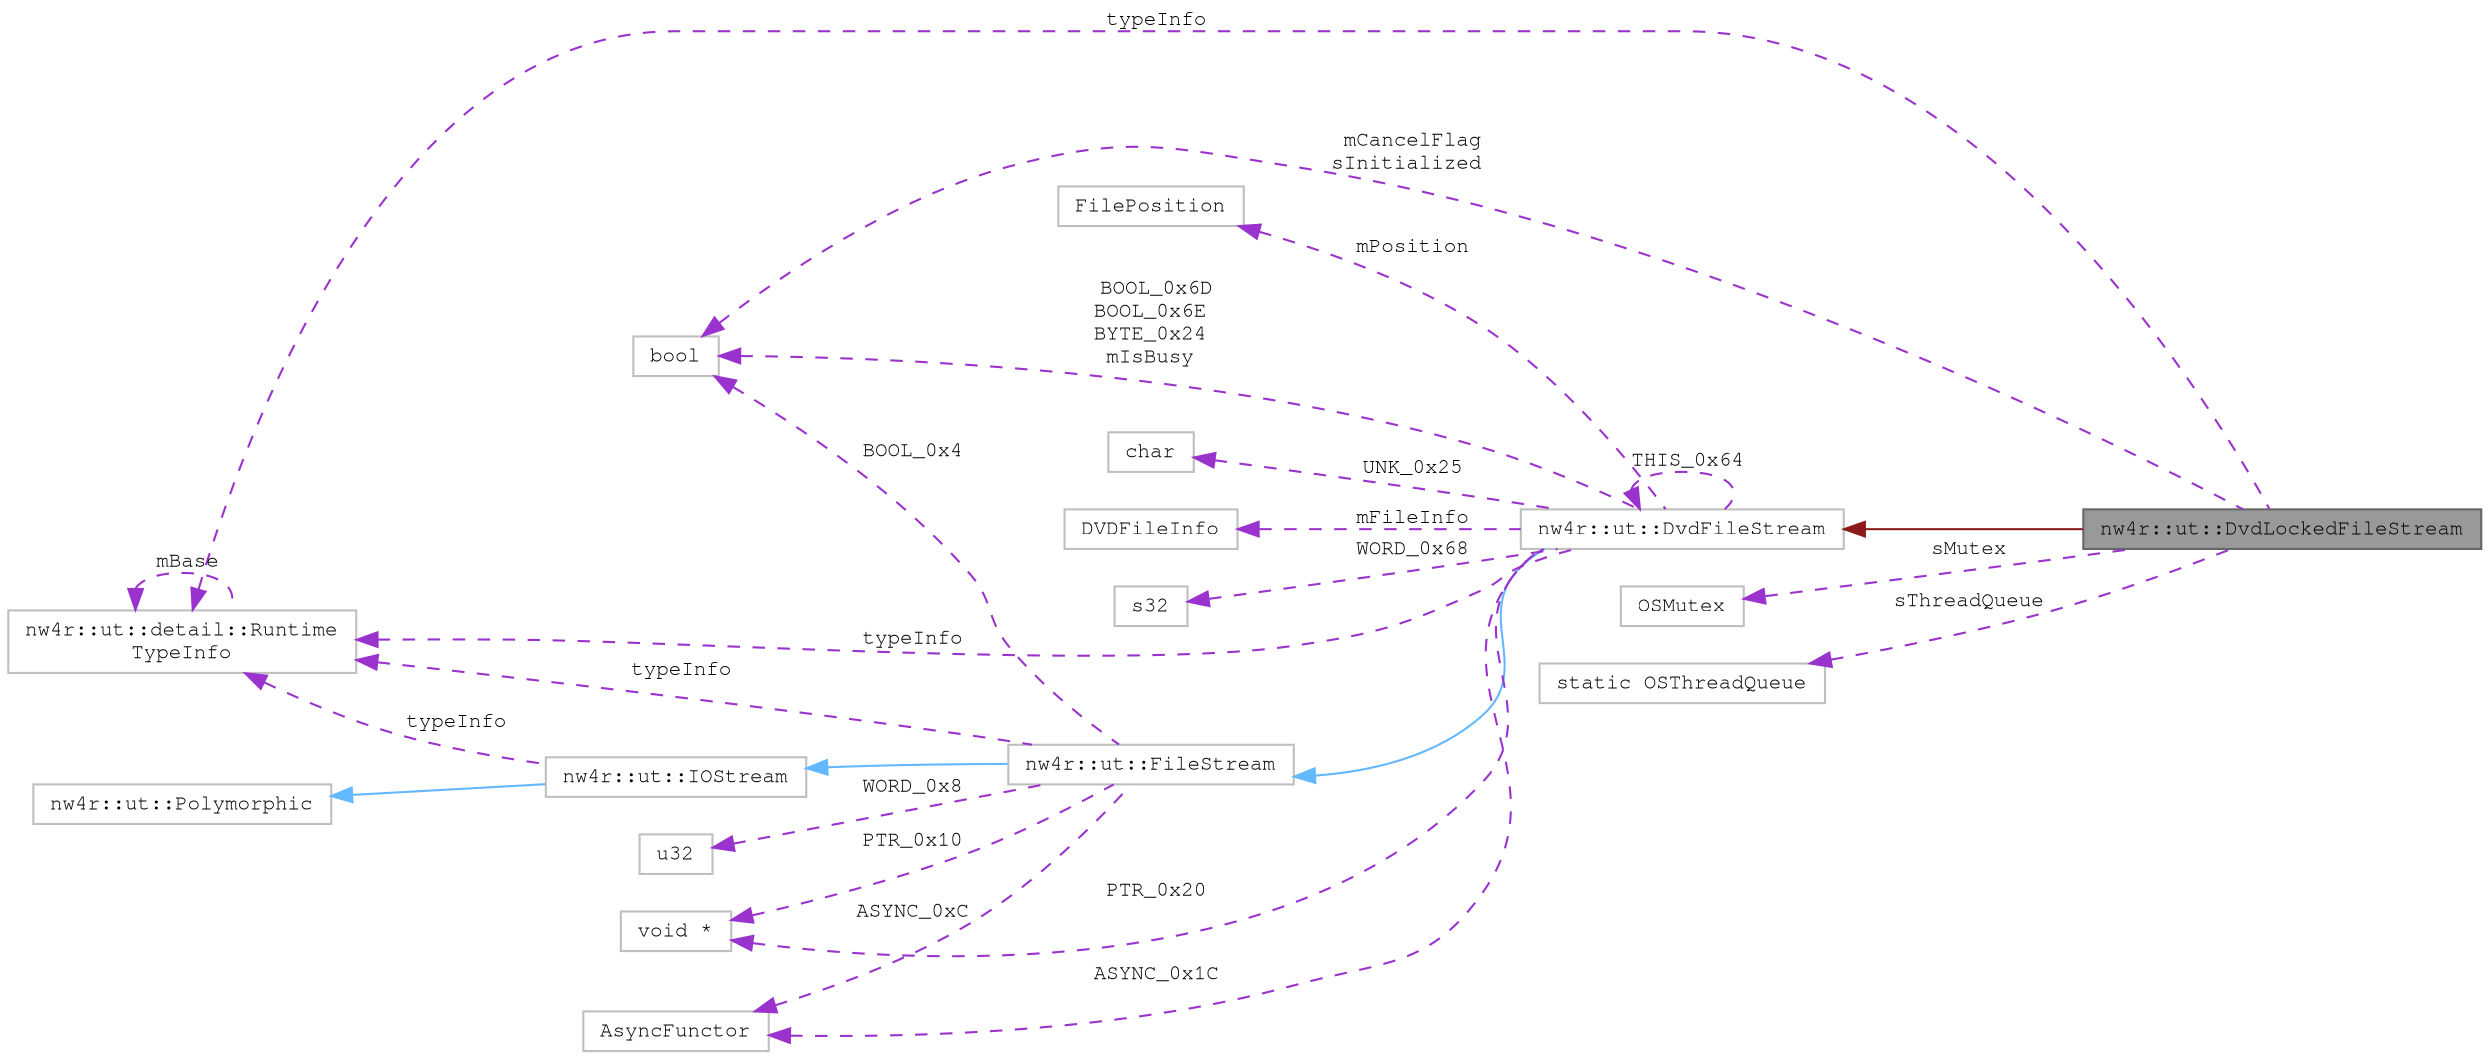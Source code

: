 digraph "nw4r::ut::DvdLockedFileStream"
{
 // LATEX_PDF_SIZE
  bgcolor="transparent";
  edge [fontname=FreeMono,fontsize=10,labelfontname=FreeMono,labelfontsize=10];
  node [fontname=FreeMono,fontsize=10,shape=box,height=0.2,width=0.4];
  rankdir="LR";
  Node1 [label="nw4r::ut::DvdLockedFileStream",height=0.2,width=0.4,color="gray40", fillcolor="grey60", style="filled", fontcolor="black",tooltip=" "];
  Node2 -> Node1 [dir="back",color="firebrick4",style="solid"];
  Node2 [label="nw4r::ut::DvdFileStream",height=0.2,width=0.4,color="grey75", fillcolor="white", style="filled",URL="$structnw4r_1_1ut_1_1_dvd_file_stream.html",tooltip=" "];
  Node3 -> Node2 [dir="back",color="steelblue1",style="solid"];
  Node3 [label="nw4r::ut::FileStream",height=0.2,width=0.4,color="grey75", fillcolor="white", style="filled",URL="$classnw4r_1_1ut_1_1_file_stream.html",tooltip=" "];
  Node4 -> Node3 [dir="back",color="steelblue1",style="solid"];
  Node4 [label="nw4r::ut::IOStream",height=0.2,width=0.4,color="grey75", fillcolor="white", style="filled",URL="$structnw4r_1_1ut_1_1_i_o_stream.html",tooltip=" "];
  Node5 -> Node4 [dir="back",color="steelblue1",style="solid"];
  Node5 [label="nw4r::ut::Polymorphic",height=0.2,width=0.4,color="grey75", fillcolor="white", style="filled",URL="$structnw4r_1_1ut_1_1_polymorphic.html",tooltip=" "];
  Node6 -> Node4 [dir="back",color="darkorchid3",style="dashed",label=" typeInfo" ];
  Node6 [label="nw4r::ut::detail::Runtime\lTypeInfo",height=0.2,width=0.4,color="grey75", fillcolor="white", style="filled",URL="$structnw4r_1_1ut_1_1detail_1_1_runtime_type_info.html",tooltip=" "];
  Node6 -> Node6 [dir="back",color="darkorchid3",style="dashed",label=" mBase" ];
  Node7 -> Node3 [dir="back",color="darkorchid3",style="dashed",label=" BOOL_0x4" ];
  Node7 [label="bool",height=0.2,width=0.4,color="grey75", fillcolor="white", style="filled",tooltip=" "];
  Node8 -> Node3 [dir="back",color="darkorchid3",style="dashed",label=" WORD_0x8" ];
  Node8 [label="u32",height=0.2,width=0.4,color="grey75", fillcolor="white", style="filled",tooltip=" "];
  Node9 -> Node3 [dir="back",color="darkorchid3",style="dashed",label=" ASYNC_0xC" ];
  Node9 [label="AsyncFunctor",height=0.2,width=0.4,color="grey75", fillcolor="white", style="filled",tooltip=" "];
  Node10 -> Node3 [dir="back",color="darkorchid3",style="dashed",label=" PTR_0x10" ];
  Node10 [label="void *",height=0.2,width=0.4,color="grey75", fillcolor="white", style="filled",tooltip=" "];
  Node6 -> Node3 [dir="back",color="darkorchid3",style="dashed",label=" typeInfo" ];
  Node11 -> Node2 [dir="back",color="darkorchid3",style="dashed",label=" mPosition" ];
  Node11 [label="FilePosition",height=0.2,width=0.4,color="grey75", fillcolor="white", style="filled",tooltip=" "];
  Node9 -> Node2 [dir="back",color="darkorchid3",style="dashed",label=" ASYNC_0x1C" ];
  Node10 -> Node2 [dir="back",color="darkorchid3",style="dashed",label=" PTR_0x20" ];
  Node7 -> Node2 [dir="back",color="darkorchid3",style="dashed",label=" BOOL_0x6D\nBOOL_0x6E\nBYTE_0x24\nmIsBusy" ];
  Node12 -> Node2 [dir="back",color="darkorchid3",style="dashed",label=" UNK_0x25" ];
  Node12 [label="char",height=0.2,width=0.4,color="grey75", fillcolor="white", style="filled",tooltip=" "];
  Node13 -> Node2 [dir="back",color="darkorchid3",style="dashed",label=" mFileInfo" ];
  Node13 [label="DVDFileInfo",height=0.2,width=0.4,color="grey75", fillcolor="white", style="filled",tooltip=" "];
  Node2 -> Node2 [dir="back",color="darkorchid3",style="dashed",label=" THIS_0x64" ];
  Node14 -> Node2 [dir="back",color="darkorchid3",style="dashed",label=" WORD_0x68" ];
  Node14 [label="s32",height=0.2,width=0.4,color="grey75", fillcolor="white", style="filled",tooltip=" "];
  Node6 -> Node2 [dir="back",color="darkorchid3",style="dashed",label=" typeInfo" ];
  Node7 -> Node1 [dir="back",color="darkorchid3",style="dashed",label=" mCancelFlag\nsInitialized" ];
  Node15 -> Node1 [dir="back",color="darkorchid3",style="dashed",label=" sMutex" ];
  Node15 [label="OSMutex",height=0.2,width=0.4,color="grey75", fillcolor="white", style="filled",tooltip=" "];
  Node16 -> Node1 [dir="back",color="darkorchid3",style="dashed",label=" sThreadQueue" ];
  Node16 [label="static OSThreadQueue",height=0.2,width=0.4,color="grey75", fillcolor="white", style="filled",tooltip=" "];
  Node6 -> Node1 [dir="back",color="darkorchid3",style="dashed",label=" typeInfo" ];
}
